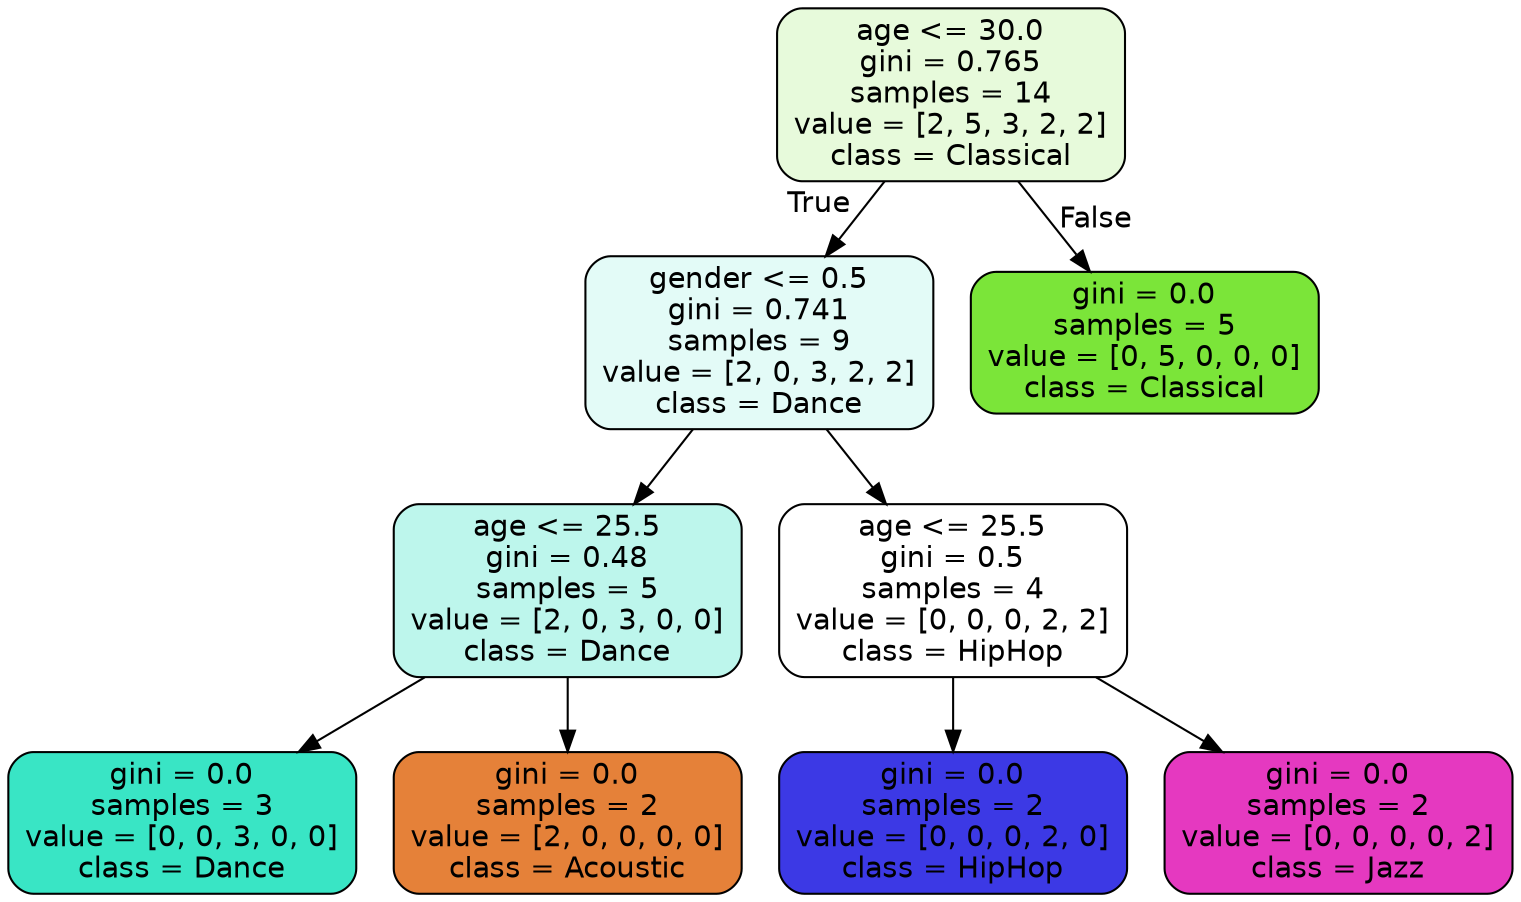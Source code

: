 digraph Tree {
node [shape=box, style="filled, rounded", color="black", fontname="helvetica"] ;
edge [fontname="helvetica"] ;
0 [label="age <= 30.0\ngini = 0.765\nsamples = 14\nvalue = [2, 5, 3, 2, 2]\nclass = Classical", fillcolor="#e7fadb"] ;
1 [label="gender <= 0.5\ngini = 0.741\nsamples = 9\nvalue = [2, 0, 3, 2, 2]\nclass = Dance", fillcolor="#e3fbf7"] ;
0 -> 1 [labeldistance=2.5, labelangle=45, headlabel="True"] ;
2 [label="age <= 25.5\ngini = 0.48\nsamples = 5\nvalue = [2, 0, 3, 0, 0]\nclass = Dance", fillcolor="#bdf6ec"] ;
1 -> 2 ;
3 [label="gini = 0.0\nsamples = 3\nvalue = [0, 0, 3, 0, 0]\nclass = Dance", fillcolor="#39e5c5"] ;
2 -> 3 ;
4 [label="gini = 0.0\nsamples = 2\nvalue = [2, 0, 0, 0, 0]\nclass = Acoustic", fillcolor="#e58139"] ;
2 -> 4 ;
5 [label="age <= 25.5\ngini = 0.5\nsamples = 4\nvalue = [0, 0, 0, 2, 2]\nclass = HipHop", fillcolor="#ffffff"] ;
1 -> 5 ;
6 [label="gini = 0.0\nsamples = 2\nvalue = [0, 0, 0, 2, 0]\nclass = HipHop", fillcolor="#3c39e5"] ;
5 -> 6 ;
7 [label="gini = 0.0\nsamples = 2\nvalue = [0, 0, 0, 0, 2]\nclass = Jazz", fillcolor="#e539c0"] ;
5 -> 7 ;
8 [label="gini = 0.0\nsamples = 5\nvalue = [0, 5, 0, 0, 0]\nclass = Classical", fillcolor="#7be539"] ;
0 -> 8 [labeldistance=2.5, labelangle=-45, headlabel="False"] ;
}